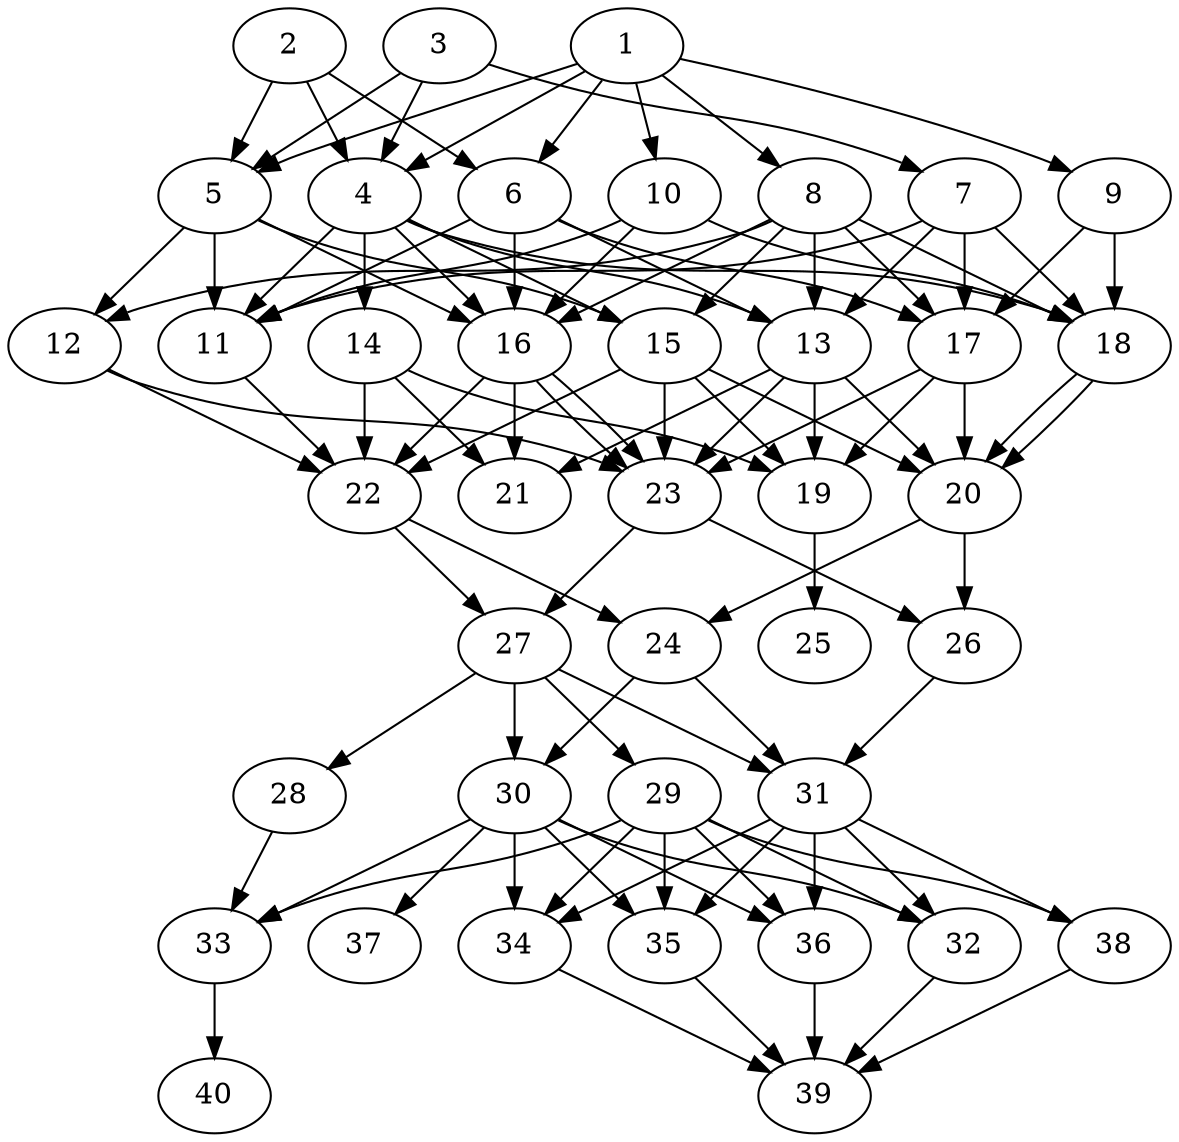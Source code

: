 // DAG automatically generated by daggen at Thu Oct  3 14:06:48 2019
// ./daggen --dot -n 40 --ccr 0.3 --fat 0.5 --regular 0.5 --density 0.7 --mindata 5242880 --maxdata 52428800 
digraph G {
  1 [size="174721707", alpha="0.05", expect_size="52416512"] 
  1 -> 4 [size ="52416512"]
  1 -> 5 [size ="52416512"]
  1 -> 6 [size ="52416512"]
  1 -> 8 [size ="52416512"]
  1 -> 9 [size ="52416512"]
  1 -> 10 [size ="52416512"]
  2 [size="142025387", alpha="0.09", expect_size="42607616"] 
  2 -> 4 [size ="42607616"]
  2 -> 5 [size ="42607616"]
  2 -> 6 [size ="42607616"]
  3 [size="82421760", alpha="0.14", expect_size="24726528"] 
  3 -> 4 [size ="24726528"]
  3 -> 5 [size ="24726528"]
  3 -> 7 [size ="24726528"]
  4 [size="123204267", alpha="0.16", expect_size="36961280"] 
  4 -> 11 [size ="36961280"]
  4 -> 13 [size ="36961280"]
  4 -> 14 [size ="36961280"]
  4 -> 15 [size ="36961280"]
  4 -> 16 [size ="36961280"]
  4 -> 18 [size ="36961280"]
  5 [size="144424960", alpha="0.04", expect_size="43327488"] 
  5 -> 11 [size ="43327488"]
  5 -> 12 [size ="43327488"]
  5 -> 15 [size ="43327488"]
  5 -> 16 [size ="43327488"]
  6 [size="167744853", alpha="0.12", expect_size="50323456"] 
  6 -> 11 [size ="50323456"]
  6 -> 13 [size ="50323456"]
  6 -> 16 [size ="50323456"]
  6 -> 17 [size ="50323456"]
  7 [size="133324800", alpha="0.07", expect_size="39997440"] 
  7 -> 11 [size ="39997440"]
  7 -> 13 [size ="39997440"]
  7 -> 17 [size ="39997440"]
  7 -> 18 [size ="39997440"]
  8 [size="115865600", alpha="0.07", expect_size="34759680"] 
  8 -> 12 [size ="34759680"]
  8 -> 13 [size ="34759680"]
  8 -> 15 [size ="34759680"]
  8 -> 16 [size ="34759680"]
  8 -> 17 [size ="34759680"]
  8 -> 18 [size ="34759680"]
  9 [size="65931947", alpha="0.15", expect_size="19779584"] 
  9 -> 17 [size ="19779584"]
  9 -> 18 [size ="19779584"]
  10 [size="109004800", alpha="0.10", expect_size="32701440"] 
  10 -> 11 [size ="32701440"]
  10 -> 16 [size ="32701440"]
  10 -> 18 [size ="32701440"]
  11 [size="118664533", alpha="0.17", expect_size="35599360"] 
  11 -> 22 [size ="35599360"]
  12 [size="158955520", alpha="0.09", expect_size="47686656"] 
  12 -> 22 [size ="47686656"]
  12 -> 23 [size ="47686656"]
  13 [size="70782293", alpha="0.10", expect_size="21234688"] 
  13 -> 19 [size ="21234688"]
  13 -> 20 [size ="21234688"]
  13 -> 21 [size ="21234688"]
  13 -> 23 [size ="21234688"]
  14 [size="27289600", alpha="0.17", expect_size="8186880"] 
  14 -> 19 [size ="8186880"]
  14 -> 21 [size ="8186880"]
  14 -> 22 [size ="8186880"]
  15 [size="156808533", alpha="0.15", expect_size="47042560"] 
  15 -> 19 [size ="47042560"]
  15 -> 20 [size ="47042560"]
  15 -> 22 [size ="47042560"]
  15 -> 23 [size ="47042560"]
  16 [size="28446720", alpha="0.07", expect_size="8534016"] 
  16 -> 21 [size ="8534016"]
  16 -> 22 [size ="8534016"]
  16 -> 23 [size ="8534016"]
  16 -> 23 [size ="8534016"]
  17 [size="123767467", alpha="0.14", expect_size="37130240"] 
  17 -> 19 [size ="37130240"]
  17 -> 20 [size ="37130240"]
  17 -> 23 [size ="37130240"]
  18 [size="17981440", alpha="0.19", expect_size="5394432"] 
  18 -> 20 [size ="5394432"]
  18 -> 20 [size ="5394432"]
  19 [size="73826987", alpha="0.03", expect_size="22148096"] 
  19 -> 25 [size ="22148096"]
  20 [size="31095467", alpha="0.11", expect_size="9328640"] 
  20 -> 24 [size ="9328640"]
  20 -> 26 [size ="9328640"]
  21 [size="113445547", alpha="0.19", expect_size="34033664"] 
  22 [size="93713067", alpha="0.03", expect_size="28113920"] 
  22 -> 24 [size ="28113920"]
  22 -> 27 [size ="28113920"]
  23 [size="160955733", alpha="0.16", expect_size="48286720"] 
  23 -> 26 [size ="48286720"]
  23 -> 27 [size ="48286720"]
  24 [size="84131840", alpha="0.01", expect_size="25239552"] 
  24 -> 30 [size ="25239552"]
  24 -> 31 [size ="25239552"]
  25 [size="58115413", alpha="0.03", expect_size="17434624"] 
  26 [size="18452480", alpha="0.04", expect_size="5535744"] 
  26 -> 31 [size ="5535744"]
  27 [size="75724800", alpha="0.20", expect_size="22717440"] 
  27 -> 28 [size ="22717440"]
  27 -> 29 [size ="22717440"]
  27 -> 30 [size ="22717440"]
  27 -> 31 [size ="22717440"]
  28 [size="29265920", alpha="0.08", expect_size="8779776"] 
  28 -> 33 [size ="8779776"]
  29 [size="18264747", alpha="0.03", expect_size="5479424"] 
  29 -> 32 [size ="5479424"]
  29 -> 33 [size ="5479424"]
  29 -> 34 [size ="5479424"]
  29 -> 35 [size ="5479424"]
  29 -> 36 [size ="5479424"]
  29 -> 38 [size ="5479424"]
  30 [size="40717653", alpha="0.09", expect_size="12215296"] 
  30 -> 32 [size ="12215296"]
  30 -> 33 [size ="12215296"]
  30 -> 34 [size ="12215296"]
  30 -> 35 [size ="12215296"]
  30 -> 36 [size ="12215296"]
  30 -> 37 [size ="12215296"]
  31 [size="127672320", alpha="0.07", expect_size="38301696"] 
  31 -> 32 [size ="38301696"]
  31 -> 34 [size ="38301696"]
  31 -> 35 [size ="38301696"]
  31 -> 36 [size ="38301696"]
  31 -> 38 [size ="38301696"]
  32 [size="121801387", alpha="0.04", expect_size="36540416"] 
  32 -> 39 [size ="36540416"]
  33 [size="147657387", alpha="0.08", expect_size="44297216"] 
  33 -> 40 [size ="44297216"]
  34 [size="112902827", alpha="0.13", expect_size="33870848"] 
  34 -> 39 [size ="33870848"]
  35 [size="123265707", alpha="0.16", expect_size="36979712"] 
  35 -> 39 [size ="36979712"]
  36 [size="148411733", alpha="0.20", expect_size="44523520"] 
  36 -> 39 [size ="44523520"]
  37 [size="24040107", alpha="0.17", expect_size="7212032"] 
  38 [size="23278933", alpha="0.15", expect_size="6983680"] 
  38 -> 39 [size ="6983680"]
  39 [size="87241387", alpha="0.19", expect_size="26172416"] 
  40 [size="107096747", alpha="0.06", expect_size="32129024"] 
}
